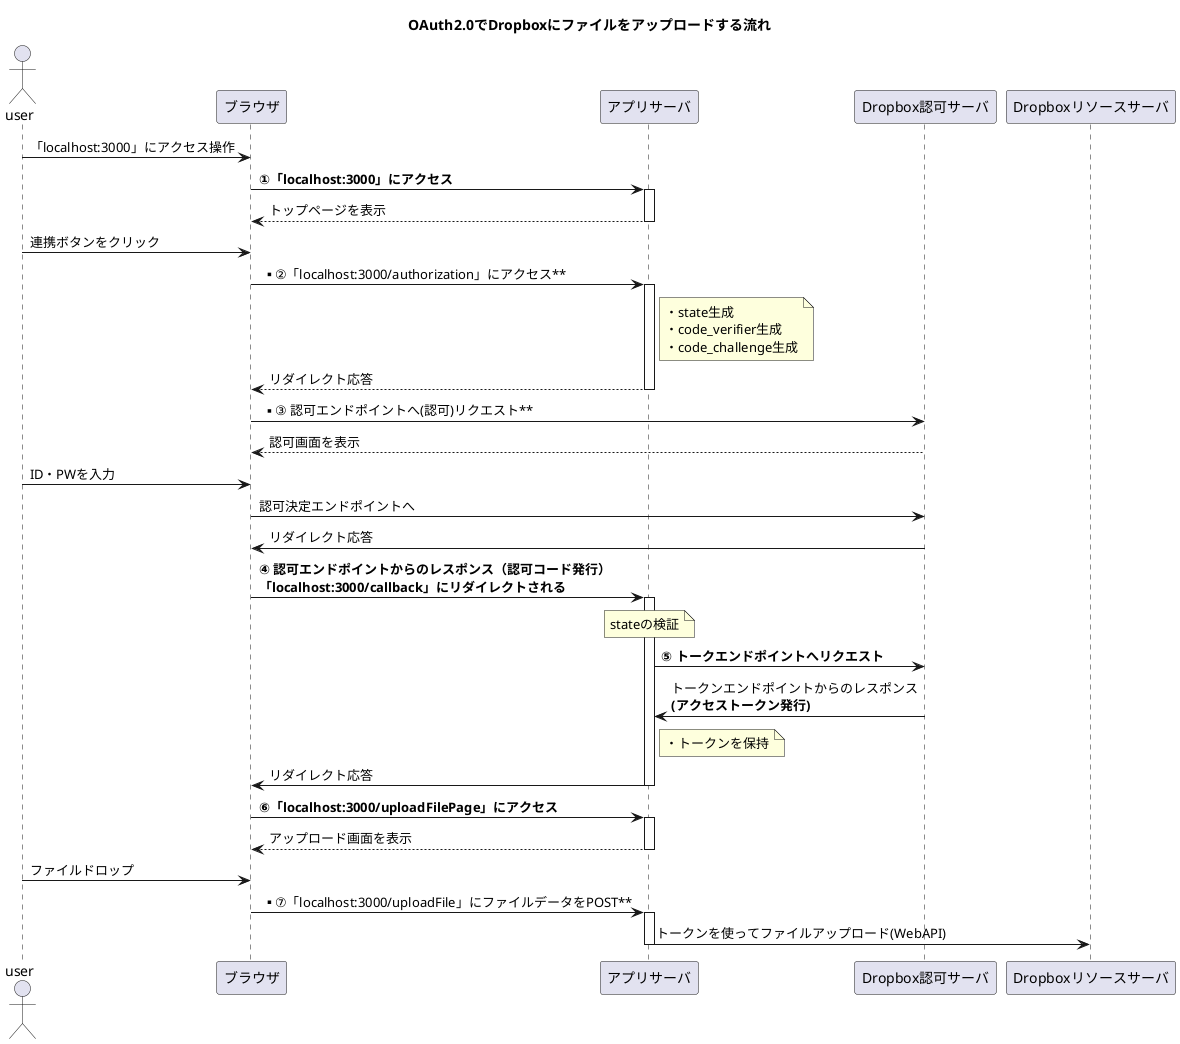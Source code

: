 @startuml

title OAuth2.0でDropboxにファイルをアップロードする流れ

actor user as user
participant ブラウザ as browser
participant アプリサーバ as app
participant Dropbox認可サーバ as authorizationServer
participant Dropboxリソースサーバ as resourceServer

' ブラウザを介してアプリサーバにアクセスする
user -> browser:「localhost:3000」にアクセス操作

    ' 「localhost:3000」でやっていること
    browser -> app ++ : **①「localhost:3000」にアクセス**
    return トップページを表示

' ユーザが連携ボタンをクリック
user -> browser: 連携ボタンをクリック

    ' 「localhost:3000/authorization」でやっていること
    browser -> app ++ :** ②「localhost:3000/authorization」にアクセス**

    note right app
    ・state生成
    ・code_verifier生成
    ・code_challenge生成
    end note

    return リダイレクト応答

browser -> authorizationServer:** ③ 認可エンドポイントへ(認可)リクエスト**
return 認可画面を表示

' ユーザが認可画面でID・PWを入力
user -> browser: ID・PWを入力
browser -> authorizationServer: 認可決定エンドポイントへ

    ' 「localhost:3000/callback」でやっていること
    authorizationServer -> browser: リダイレクト応答
    browser -> app ++ : **④ 認可エンドポイントからのレスポンス（認可コード発行）**\n**「localhost:3000/callback」にリダイレクトされる**
    
    note over app
    stateの検証
    end note

    app -> authorizationServer:**⑤ トークエンドポイントへリクエスト**
    authorizationServer -> app: トークンエンドポイントからのレスポンス\n**(アクセストークン発行)**

    note right app
    ・トークンを保持
    end note

    app -> browser -- : リダイレクト応答

    ' 「localhost:3000/uploadFilePage」でやっていること
    browser -> app ++ : **⑥「localhost:3000/uploadFilePage」にアクセス**
    return アップロード画面を表示

' ユーザがファイルをアップロード(D＆D)
user -> browser: ファイルドロップ

    ' 「localhost:3000/uploadFile」でやっていること
    browser -> app ++ :** ⑦「localhost:3000/uploadFile」にファイルデータをPOST**
    app -> resourceServer -- : トークンを使ってファイルアップロード(WebAPI)

@enduml